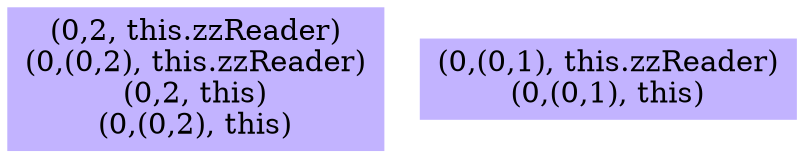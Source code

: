 digraph { 
43 [shape=box,style=filled,color=".7 .3 1.0",label="(0,2, this.zzReader)\n(0,(0,2), this.zzReader)\n(0,2, this)\n(0,(0,2), this)"];
44 [shape=box,style=filled,color=".7 .3 1.0",label="(0,(0,1), this.zzReader)\n(0,(0,1), this)"];
}